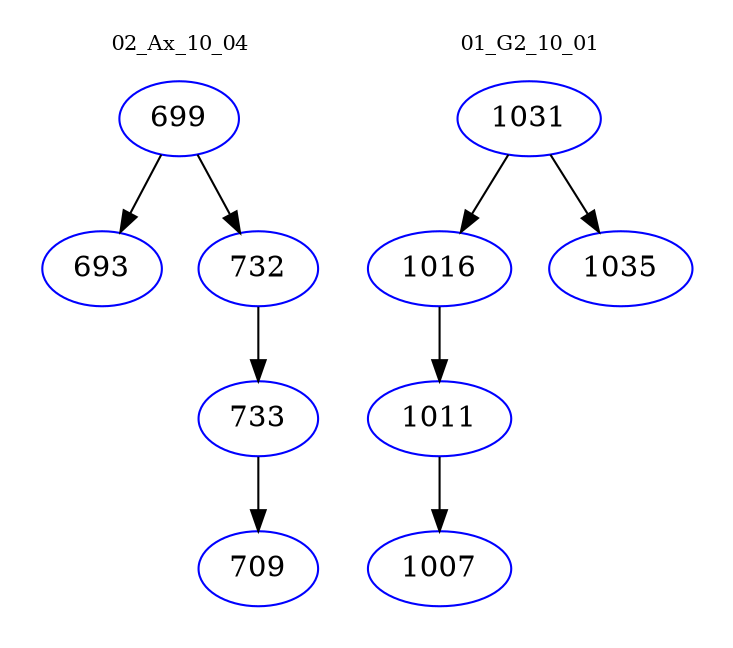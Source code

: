 digraph{
subgraph cluster_0 {
color = white
label = "02_Ax_10_04";
fontsize=10;
T0_699 [label="699", color="blue"]
T0_699 -> T0_693 [color="black"]
T0_693 [label="693", color="blue"]
T0_699 -> T0_732 [color="black"]
T0_732 [label="732", color="blue"]
T0_732 -> T0_733 [color="black"]
T0_733 [label="733", color="blue"]
T0_733 -> T0_709 [color="black"]
T0_709 [label="709", color="blue"]
}
subgraph cluster_1 {
color = white
label = "01_G2_10_01";
fontsize=10;
T1_1031 [label="1031", color="blue"]
T1_1031 -> T1_1016 [color="black"]
T1_1016 [label="1016", color="blue"]
T1_1016 -> T1_1011 [color="black"]
T1_1011 [label="1011", color="blue"]
T1_1011 -> T1_1007 [color="black"]
T1_1007 [label="1007", color="blue"]
T1_1031 -> T1_1035 [color="black"]
T1_1035 [label="1035", color="blue"]
}
}

